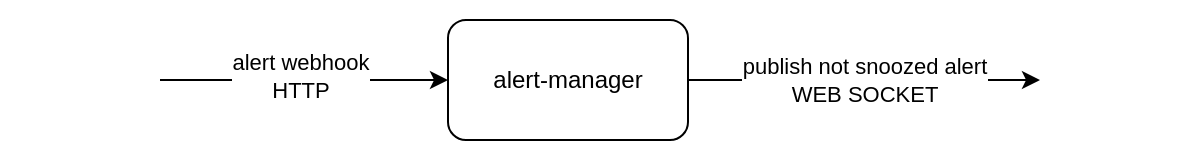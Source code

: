 <mxfile version="21.2.8" type="device">
  <diagram name="Страница 1" id="8BT6tJDRdHSlF5LA3HyA">
    <mxGraphModel dx="1026" dy="688" grid="1" gridSize="10" guides="1" tooltips="1" connect="1" arrows="1" fold="1" page="1" pageScale="1" pageWidth="827" pageHeight="1169" math="0" shadow="0">
      <root>
        <mxCell id="0" />
        <mxCell id="1" parent="0" />
        <mxCell id="SOJtODhlsWUgwSGeWYgd-3" style="edgeStyle=orthogonalEdgeStyle;rounded=0;orthogonalLoop=1;jettySize=auto;html=1;entryX=0;entryY=0.5;entryDx=0;entryDy=0;" edge="1" parent="1" source="SOJtODhlsWUgwSGeWYgd-1" target="SOJtODhlsWUgwSGeWYgd-2">
          <mxGeometry relative="1" as="geometry" />
        </mxCell>
        <mxCell id="SOJtODhlsWUgwSGeWYgd-4" value="alert webhook&lt;br&gt;HTTP" style="edgeLabel;html=1;align=center;verticalAlign=middle;resizable=0;points=[];" vertex="1" connectable="0" parent="SOJtODhlsWUgwSGeWYgd-3">
          <mxGeometry x="0.153" y="2" relative="1" as="geometry">
            <mxPoint x="-13" as="offset" />
          </mxGeometry>
        </mxCell>
        <mxCell id="SOJtODhlsWUgwSGeWYgd-1" value="" style="shape=image;verticalLabelPosition=bottom;labelBackgroundColor=default;verticalAlign=top;aspect=fixed;imageAspect=0;image=https://www.influxdata.com/wp-content/uploads/Grafana-logo-2.png;" vertex="1" parent="1">
          <mxGeometry x="70" y="260" width="80" height="80" as="geometry" />
        </mxCell>
        <mxCell id="SOJtODhlsWUgwSGeWYgd-6" value="publish not snoozed alert&lt;br&gt;WEB SOCKET" style="edgeStyle=orthogonalEdgeStyle;rounded=0;orthogonalLoop=1;jettySize=auto;html=1;exitX=1;exitY=0.5;exitDx=0;exitDy=0;entryX=0;entryY=0.5;entryDx=0;entryDy=0;" edge="1" parent="1" source="SOJtODhlsWUgwSGeWYgd-2" target="SOJtODhlsWUgwSGeWYgd-5">
          <mxGeometry relative="1" as="geometry" />
        </mxCell>
        <mxCell id="SOJtODhlsWUgwSGeWYgd-2" value="alert-manager" style="rounded=1;whiteSpace=wrap;html=1;" vertex="1" parent="1">
          <mxGeometry x="294" y="270" width="120" height="60" as="geometry" />
        </mxCell>
        <mxCell id="SOJtODhlsWUgwSGeWYgd-5" value="" style="shape=image;verticalLabelPosition=bottom;labelBackgroundColor=default;verticalAlign=top;aspect=fixed;imageAspect=0;image=https://a.slack-edge.com/80588/marketing/img/meta/slack_hash_256.png;" vertex="1" parent="1">
          <mxGeometry x="590" y="265" width="70" height="70" as="geometry" />
        </mxCell>
      </root>
    </mxGraphModel>
  </diagram>
</mxfile>
